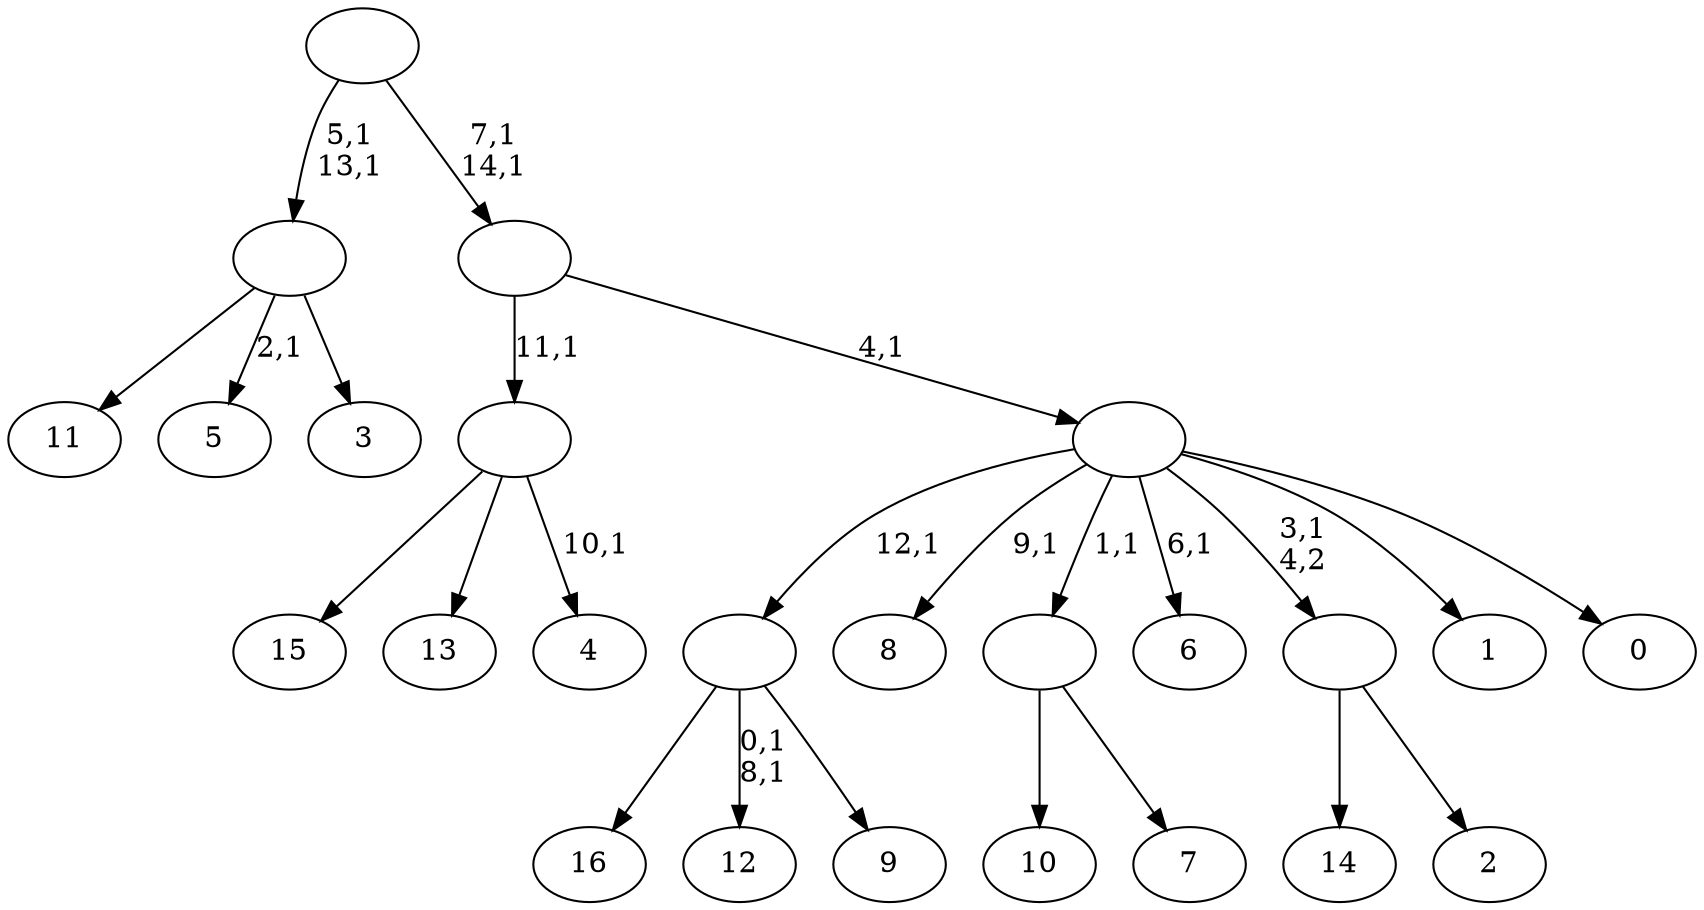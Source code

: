 digraph T {
	32 [label="16"]
	31 [label="15"]
	30 [label="14"]
	29 [label="13"]
	28 [label="12"]
	25 [label="11"]
	24 [label="10"]
	23 [label="9"]
	22 [label=""]
	21 [label="8"]
	19 [label="7"]
	18 [label=""]
	17 [label="6"]
	15 [label="5"]
	13 [label="4"]
	11 [label=""]
	10 [label="3"]
	9 [label=""]
	7 [label="2"]
	6 [label=""]
	5 [label="1"]
	4 [label="0"]
	3 [label=""]
	2 [label=""]
	0 [label=""]
	22 -> 28 [label="0,1\n8,1"]
	22 -> 32 [label=""]
	22 -> 23 [label=""]
	18 -> 24 [label=""]
	18 -> 19 [label=""]
	11 -> 13 [label="10,1"]
	11 -> 31 [label=""]
	11 -> 29 [label=""]
	9 -> 15 [label="2,1"]
	9 -> 25 [label=""]
	9 -> 10 [label=""]
	6 -> 30 [label=""]
	6 -> 7 [label=""]
	3 -> 17 [label="6,1"]
	3 -> 21 [label="9,1"]
	3 -> 22 [label="12,1"]
	3 -> 18 [label="1,1"]
	3 -> 6 [label="3,1\n4,2"]
	3 -> 5 [label=""]
	3 -> 4 [label=""]
	2 -> 11 [label="11,1"]
	2 -> 3 [label="4,1"]
	0 -> 2 [label="7,1\n14,1"]
	0 -> 9 [label="5,1\n13,1"]
}
